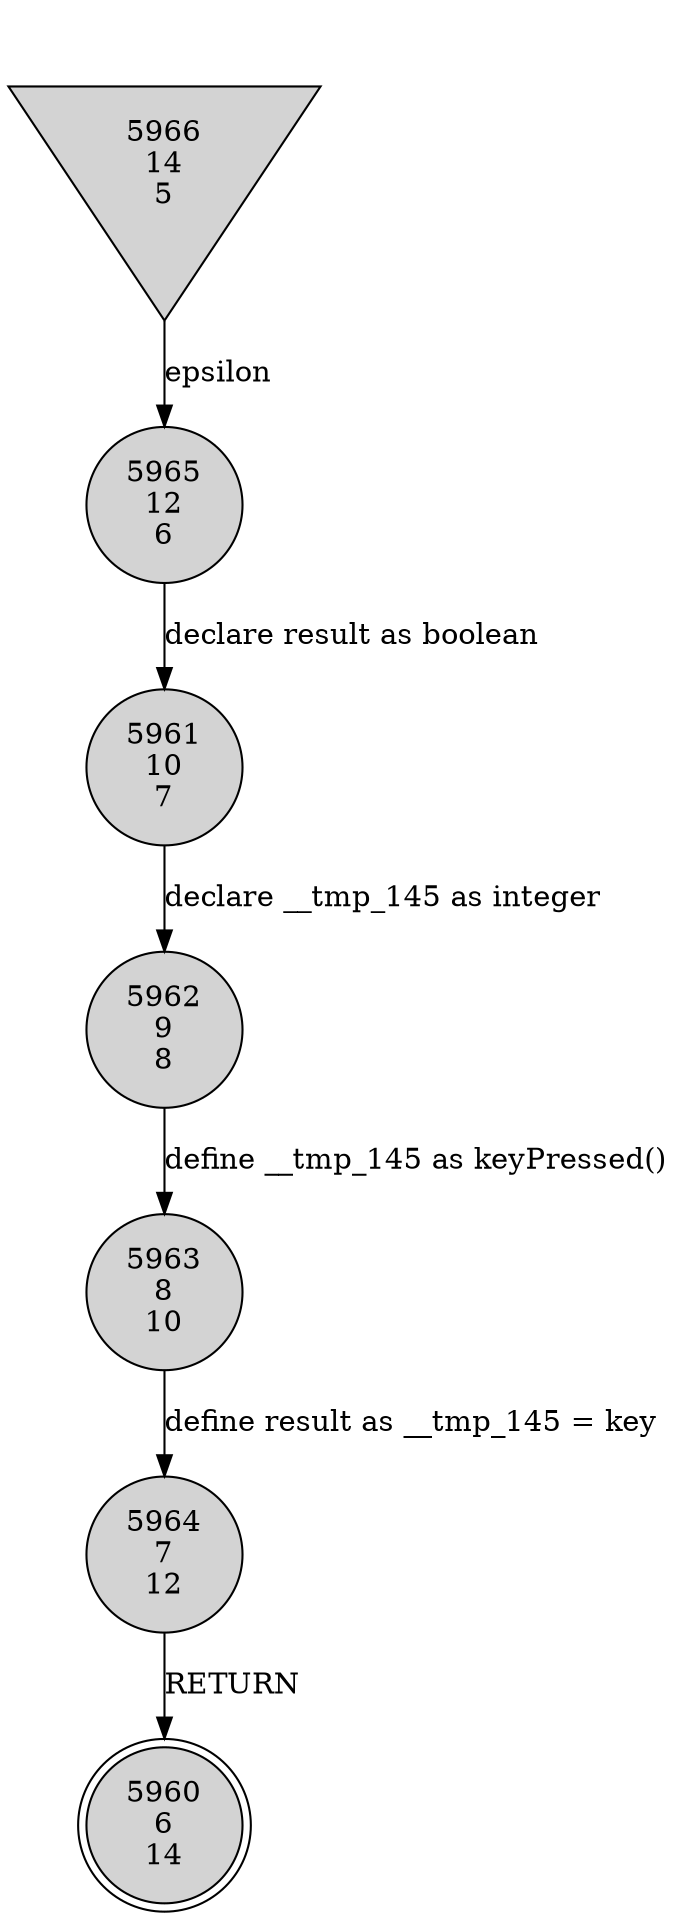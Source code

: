 digraph relation {
    node [shape=circle, style=filled];
    5961 [label="5961
10
7" shape=circle penwidth=1]
    5962 [label="5962
9
8" shape=circle penwidth=1]
    5963 [label="5963
8
10" shape=circle penwidth=1]
    5964 [label="5964
7
12" shape=circle penwidth=1]
    5960 [label="5960
6
14" shape=doublecircle penwidth=1]
    5965 [label="5965
12
6" shape=circle penwidth=1]
    5966 [label="5966
14
5" shape=invtriangle penwidth=1]
    5966 -> 5965 [label="epsilon"];
    5965 -> 5961 [label="declare result as boolean"];
    5961 -> 5962 [label="declare __tmp_145 as integer"];
    5962 -> 5963 [label="define __tmp_145 as keyPressed()"];
    5963 -> 5964 [label="define result as __tmp_145 = key"];
    5964 -> 5960 [label="RETURN"];
}

